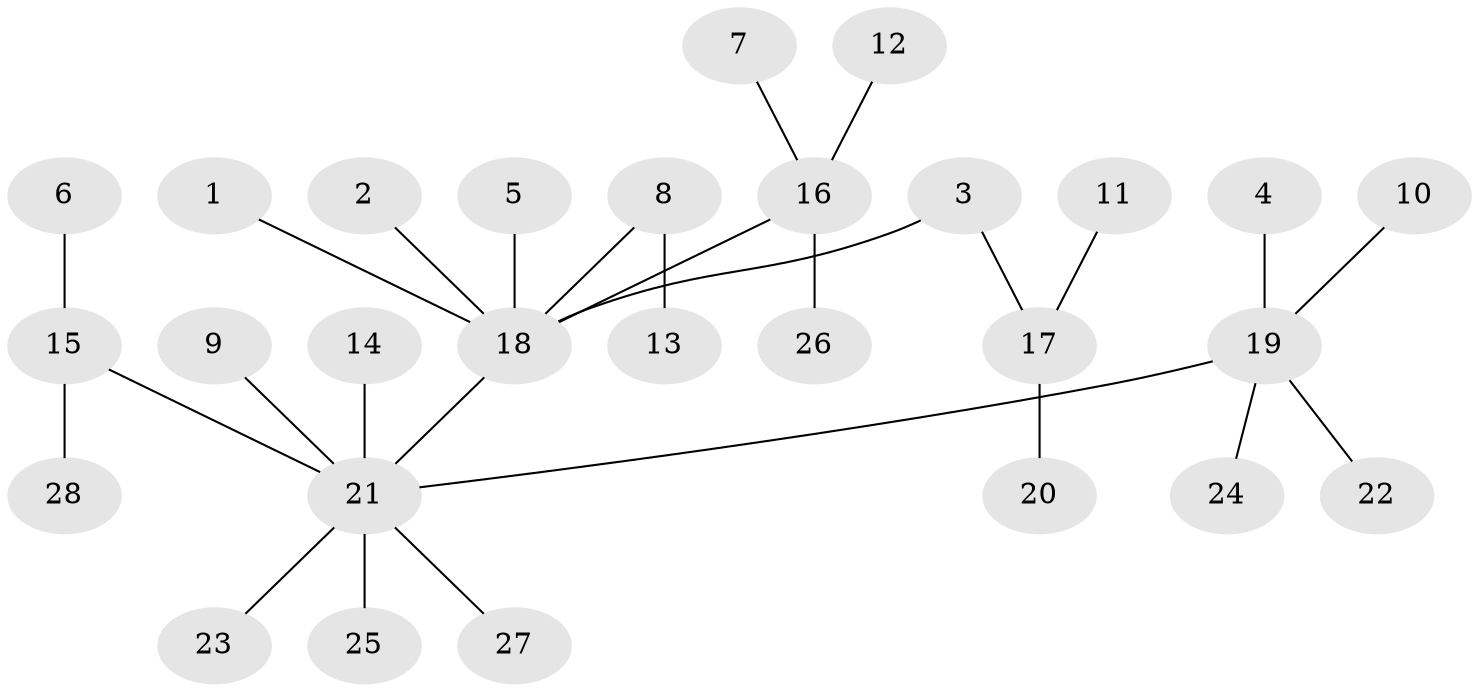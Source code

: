 // original degree distribution, {1: 0.5636363636363636, 7: 0.01818181818181818, 9: 0.01818181818181818, 4: 0.05454545454545454, 2: 0.23636363636363636, 5: 0.01818181818181818, 3: 0.07272727272727272, 6: 0.01818181818181818}
// Generated by graph-tools (version 1.1) at 2025/26/03/09/25 03:26:25]
// undirected, 28 vertices, 27 edges
graph export_dot {
graph [start="1"]
  node [color=gray90,style=filled];
  1;
  2;
  3;
  4;
  5;
  6;
  7;
  8;
  9;
  10;
  11;
  12;
  13;
  14;
  15;
  16;
  17;
  18;
  19;
  20;
  21;
  22;
  23;
  24;
  25;
  26;
  27;
  28;
  1 -- 18 [weight=1.0];
  2 -- 18 [weight=1.0];
  3 -- 17 [weight=1.0];
  3 -- 18 [weight=1.0];
  4 -- 19 [weight=1.0];
  5 -- 18 [weight=1.0];
  6 -- 15 [weight=1.0];
  7 -- 16 [weight=1.0];
  8 -- 13 [weight=1.0];
  8 -- 18 [weight=1.0];
  9 -- 21 [weight=1.0];
  10 -- 19 [weight=1.0];
  11 -- 17 [weight=1.0];
  12 -- 16 [weight=1.0];
  14 -- 21 [weight=1.0];
  15 -- 21 [weight=1.0];
  15 -- 28 [weight=1.0];
  16 -- 18 [weight=1.0];
  16 -- 26 [weight=1.0];
  17 -- 20 [weight=1.0];
  18 -- 21 [weight=1.0];
  19 -- 21 [weight=1.0];
  19 -- 22 [weight=1.0];
  19 -- 24 [weight=1.0];
  21 -- 23 [weight=1.0];
  21 -- 25 [weight=1.0];
  21 -- 27 [weight=1.0];
}
